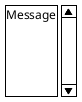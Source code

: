 {
  "sha1": "ef8ka8a22norblmew13xnnatcoopvaw",
  "insertion": {
    "when": "2024-06-01T09:03:04.334Z",
    "user": "plantuml@gmail.com"
  }
}
@startsalt
{SI
Message
.
.
.
.
}
@endsalt
